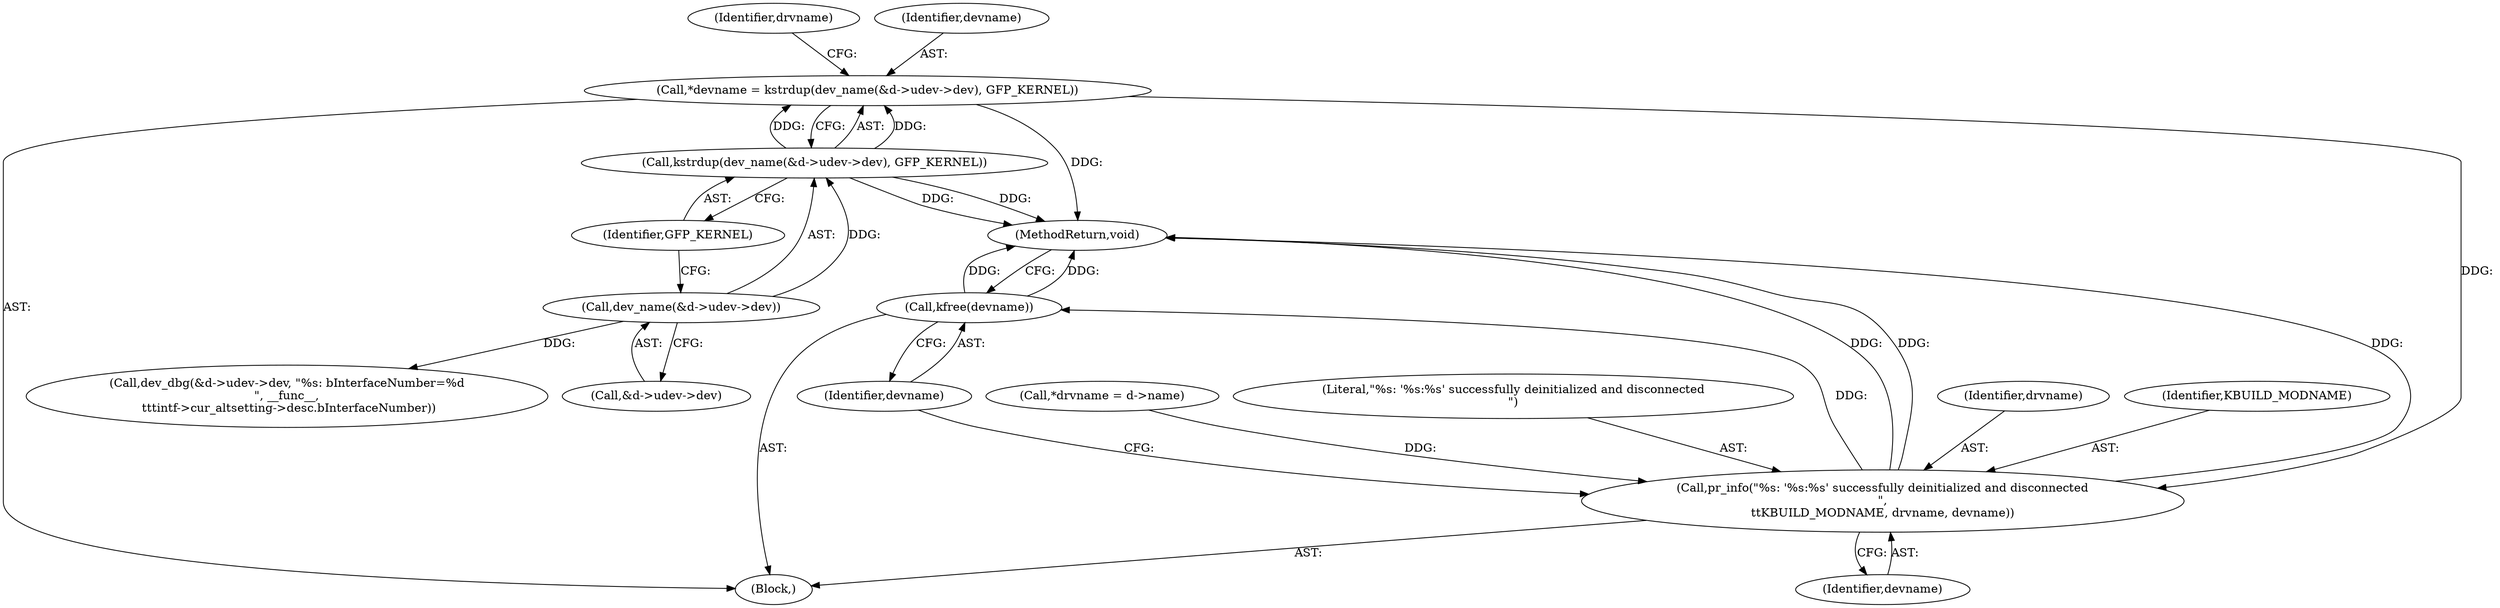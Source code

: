 digraph "0_linux_005145378c9ad7575a01b6ce1ba118fb427f583a@API" {
"1000109" [label="(Call,*devname = kstrdup(dev_name(&d->udev->dev), GFP_KERNEL))"];
"1000111" [label="(Call,kstrdup(dev_name(&d->udev->dev), GFP_KERNEL))"];
"1000112" [label="(Call,dev_name(&d->udev->dev))"];
"1000152" [label="(Call,pr_info(\"%s: '%s:%s' successfully deinitialized and disconnected\n\",\n\t\tKBUILD_MODNAME, drvname, devname))"];
"1000157" [label="(Call,kfree(devname))"];
"1000156" [label="(Identifier,devname)"];
"1000157" [label="(Call,kfree(devname))"];
"1000122" [label="(Identifier,drvname)"];
"1000121" [label="(Call,*drvname = d->name)"];
"1000159" [label="(MethodReturn,void)"];
"1000112" [label="(Call,dev_name(&d->udev->dev))"];
"1000110" [label="(Identifier,devname)"];
"1000109" [label="(Call,*devname = kstrdup(dev_name(&d->udev->dev), GFP_KERNEL))"];
"1000119" [label="(Identifier,GFP_KERNEL)"];
"1000102" [label="(Block,)"];
"1000126" [label="(Call,dev_dbg(&d->udev->dev, \"%s: bInterfaceNumber=%d\n\", __func__,\n \t\t\tintf->cur_altsetting->desc.bInterfaceNumber))"];
"1000153" [label="(Literal,\"%s: '%s:%s' successfully deinitialized and disconnected\n\")"];
"1000155" [label="(Identifier,drvname)"];
"1000152" [label="(Call,pr_info(\"%s: '%s:%s' successfully deinitialized and disconnected\n\",\n\t\tKBUILD_MODNAME, drvname, devname))"];
"1000111" [label="(Call,kstrdup(dev_name(&d->udev->dev), GFP_KERNEL))"];
"1000113" [label="(Call,&d->udev->dev)"];
"1000158" [label="(Identifier,devname)"];
"1000154" [label="(Identifier,KBUILD_MODNAME)"];
"1000109" -> "1000102"  [label="AST: "];
"1000109" -> "1000111"  [label="CFG: "];
"1000110" -> "1000109"  [label="AST: "];
"1000111" -> "1000109"  [label="AST: "];
"1000122" -> "1000109"  [label="CFG: "];
"1000109" -> "1000159"  [label="DDG: "];
"1000111" -> "1000109"  [label="DDG: "];
"1000111" -> "1000109"  [label="DDG: "];
"1000109" -> "1000152"  [label="DDG: "];
"1000111" -> "1000119"  [label="CFG: "];
"1000112" -> "1000111"  [label="AST: "];
"1000119" -> "1000111"  [label="AST: "];
"1000111" -> "1000159"  [label="DDG: "];
"1000111" -> "1000159"  [label="DDG: "];
"1000112" -> "1000111"  [label="DDG: "];
"1000112" -> "1000113"  [label="CFG: "];
"1000113" -> "1000112"  [label="AST: "];
"1000119" -> "1000112"  [label="CFG: "];
"1000112" -> "1000126"  [label="DDG: "];
"1000152" -> "1000102"  [label="AST: "];
"1000152" -> "1000156"  [label="CFG: "];
"1000153" -> "1000152"  [label="AST: "];
"1000154" -> "1000152"  [label="AST: "];
"1000155" -> "1000152"  [label="AST: "];
"1000156" -> "1000152"  [label="AST: "];
"1000158" -> "1000152"  [label="CFG: "];
"1000152" -> "1000159"  [label="DDG: "];
"1000152" -> "1000159"  [label="DDG: "];
"1000152" -> "1000159"  [label="DDG: "];
"1000121" -> "1000152"  [label="DDG: "];
"1000152" -> "1000157"  [label="DDG: "];
"1000157" -> "1000102"  [label="AST: "];
"1000157" -> "1000158"  [label="CFG: "];
"1000158" -> "1000157"  [label="AST: "];
"1000159" -> "1000157"  [label="CFG: "];
"1000157" -> "1000159"  [label="DDG: "];
"1000157" -> "1000159"  [label="DDG: "];
}
